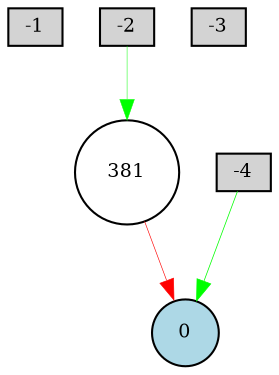digraph {
	node [fontsize=9 height=0.2 shape=circle width=0.2]
	-1 [fillcolor=lightgray shape=box style=filled]
	-2 [fillcolor=lightgray shape=box style=filled]
	-3 [fillcolor=lightgray shape=box style=filled]
	-4 [fillcolor=lightgray shape=box style=filled]
	0 [fillcolor=lightblue style=filled]
	381 [fillcolor=white style=filled]
	-4 -> 0 [color=green penwidth=0.36169303732750047 style=solid]
	-2 -> 381 [color=green penwidth=0.23116916707391316 style=solid]
	381 -> 0 [color=red penwidth=0.30092703975783985 style=solid]
}
